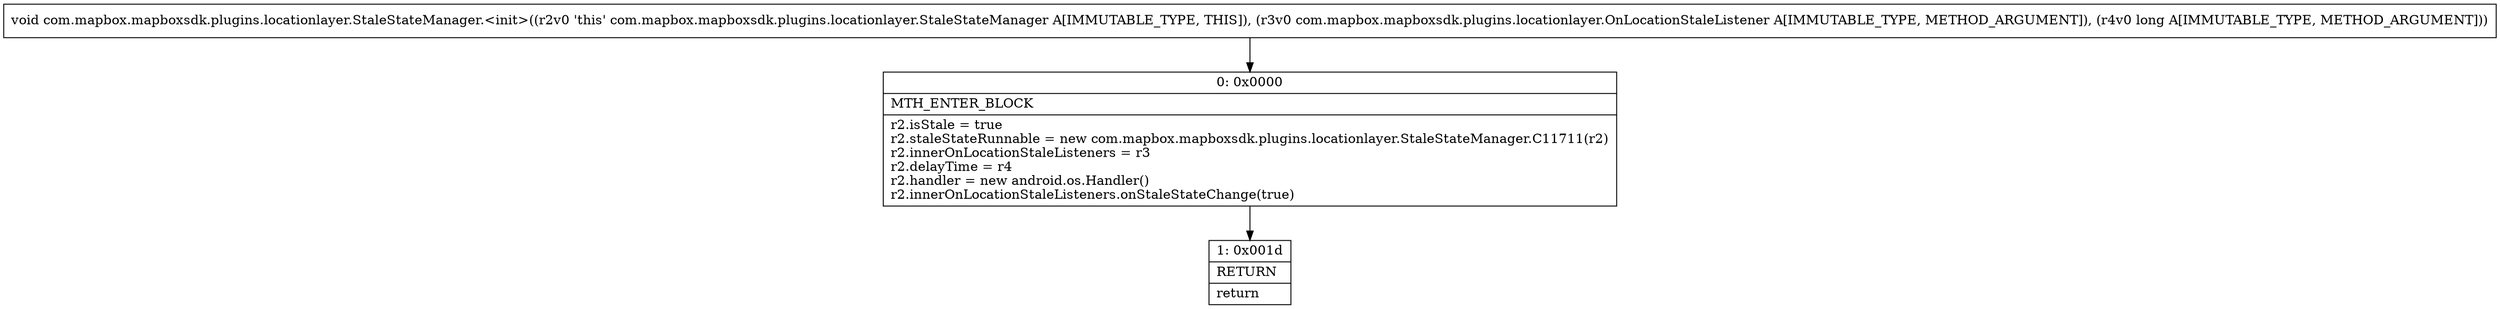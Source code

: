 digraph "CFG forcom.mapbox.mapboxsdk.plugins.locationlayer.StaleStateManager.\<init\>(Lcom\/mapbox\/mapboxsdk\/plugins\/locationlayer\/OnLocationStaleListener;J)V" {
Node_0 [shape=record,label="{0\:\ 0x0000|MTH_ENTER_BLOCK\l|r2.isStale = true\lr2.staleStateRunnable = new com.mapbox.mapboxsdk.plugins.locationlayer.StaleStateManager.C11711(r2)\lr2.innerOnLocationStaleListeners = r3\lr2.delayTime = r4\lr2.handler = new android.os.Handler()\lr2.innerOnLocationStaleListeners.onStaleStateChange(true)\l}"];
Node_1 [shape=record,label="{1\:\ 0x001d|RETURN\l|return\l}"];
MethodNode[shape=record,label="{void com.mapbox.mapboxsdk.plugins.locationlayer.StaleStateManager.\<init\>((r2v0 'this' com.mapbox.mapboxsdk.plugins.locationlayer.StaleStateManager A[IMMUTABLE_TYPE, THIS]), (r3v0 com.mapbox.mapboxsdk.plugins.locationlayer.OnLocationStaleListener A[IMMUTABLE_TYPE, METHOD_ARGUMENT]), (r4v0 long A[IMMUTABLE_TYPE, METHOD_ARGUMENT])) }"];
MethodNode -> Node_0;
Node_0 -> Node_1;
}

